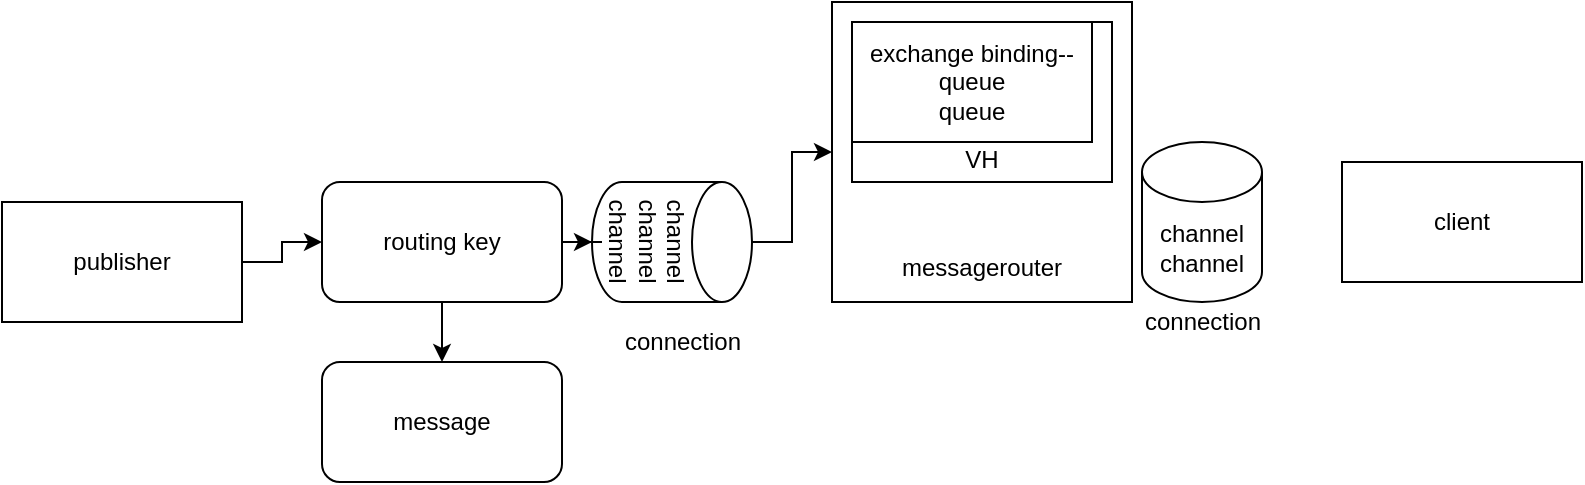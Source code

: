 <mxfile version="17.2.4" type="github">
  <diagram id="hhS3jlFNJ8hkPKQO8N54" name="Page-1">
    <mxGraphModel dx="510" dy="1440" grid="1" gridSize="10" guides="1" tooltips="1" connect="1" arrows="1" fold="1" page="1" pageScale="1" pageWidth="827" pageHeight="1169" math="0" shadow="0">
      <root>
        <mxCell id="0" />
        <mxCell id="1" parent="0" />
        <mxCell id="Y3XGHBYKEVT1RVaC8g7c-8" value="" style="edgeStyle=orthogonalEdgeStyle;rounded=0;orthogonalLoop=1;jettySize=auto;html=1;" edge="1" parent="1" source="Y3XGHBYKEVT1RVaC8g7c-1" target="Y3XGHBYKEVT1RVaC8g7c-4">
          <mxGeometry relative="1" as="geometry" />
        </mxCell>
        <mxCell id="Y3XGHBYKEVT1RVaC8g7c-1" value="publisher" style="rounded=0;whiteSpace=wrap;html=1;" vertex="1" parent="1">
          <mxGeometry x="10" y="70" width="120" height="60" as="geometry" />
        </mxCell>
        <mxCell id="Y3XGHBYKEVT1RVaC8g7c-10" value="" style="edgeStyle=orthogonalEdgeStyle;rounded=0;orthogonalLoop=1;jettySize=auto;html=1;" edge="1" parent="1" source="Y3XGHBYKEVT1RVaC8g7c-2" target="Y3XGHBYKEVT1RVaC8g7c-9">
          <mxGeometry relative="1" as="geometry" />
        </mxCell>
        <mxCell id="Y3XGHBYKEVT1RVaC8g7c-2" value="channel&lt;br&gt;channel&lt;br&gt;channel" style="shape=cylinder3;whiteSpace=wrap;html=1;boundedLbl=1;backgroundOutline=1;size=15;rotation=90;" vertex="1" parent="1">
          <mxGeometry x="315" y="50" width="60" height="80" as="geometry" />
        </mxCell>
        <mxCell id="Y3XGHBYKEVT1RVaC8g7c-6" value="" style="edgeStyle=orthogonalEdgeStyle;rounded=0;orthogonalLoop=1;jettySize=auto;html=1;" edge="1" parent="1" source="Y3XGHBYKEVT1RVaC8g7c-4" target="Y3XGHBYKEVT1RVaC8g7c-5">
          <mxGeometry relative="1" as="geometry" />
        </mxCell>
        <mxCell id="Y3XGHBYKEVT1RVaC8g7c-7" value="" style="edgeStyle=orthogonalEdgeStyle;rounded=0;orthogonalLoop=1;jettySize=auto;html=1;" edge="1" parent="1" source="Y3XGHBYKEVT1RVaC8g7c-4" target="Y3XGHBYKEVT1RVaC8g7c-2">
          <mxGeometry relative="1" as="geometry" />
        </mxCell>
        <mxCell id="Y3XGHBYKEVT1RVaC8g7c-4" value="routing key" style="rounded=1;whiteSpace=wrap;html=1;" vertex="1" parent="1">
          <mxGeometry x="170" y="60" width="120" height="60" as="geometry" />
        </mxCell>
        <mxCell id="Y3XGHBYKEVT1RVaC8g7c-5" value="message" style="rounded=1;whiteSpace=wrap;html=1;" vertex="1" parent="1">
          <mxGeometry x="170" y="150" width="120" height="60" as="geometry" />
        </mxCell>
        <mxCell id="Y3XGHBYKEVT1RVaC8g7c-9" value="&lt;br&gt;&lt;br&gt;&lt;br&gt;&lt;br&gt;&lt;br&gt;&lt;br&gt;&lt;br&gt;&lt;br&gt;messagerouter" style="whiteSpace=wrap;html=1;" vertex="1" parent="1">
          <mxGeometry x="425" y="-30" width="150" height="150" as="geometry" />
        </mxCell>
        <mxCell id="Y3XGHBYKEVT1RVaC8g7c-11" value="&lt;br&gt;&lt;br&gt;&lt;br&gt;&lt;br&gt;VH" style="rounded=0;whiteSpace=wrap;html=1;" vertex="1" parent="1">
          <mxGeometry x="435" y="-20" width="130" height="80" as="geometry" />
        </mxCell>
        <mxCell id="Y3XGHBYKEVT1RVaC8g7c-12" value="exchange binding--queue&lt;br&gt;queue" style="rounded=0;whiteSpace=wrap;html=1;" vertex="1" parent="1">
          <mxGeometry x="435" y="-20" width="120" height="60" as="geometry" />
        </mxCell>
        <mxCell id="Y3XGHBYKEVT1RVaC8g7c-13" value="channel&lt;br&gt;channel" style="shape=cylinder3;whiteSpace=wrap;html=1;boundedLbl=1;backgroundOutline=1;size=15;" vertex="1" parent="1">
          <mxGeometry x="580" y="40" width="60" height="80" as="geometry" />
        </mxCell>
        <mxCell id="Y3XGHBYKEVT1RVaC8g7c-14" value="client" style="rounded=0;whiteSpace=wrap;html=1;" vertex="1" parent="1">
          <mxGeometry x="680" y="50" width="120" height="60" as="geometry" />
        </mxCell>
        <mxCell id="Y3XGHBYKEVT1RVaC8g7c-15" value="connection" style="text;html=1;align=center;verticalAlign=middle;resizable=0;points=[];autosize=1;strokeColor=none;fillColor=none;" vertex="1" parent="1">
          <mxGeometry x="315" y="130" width="70" height="20" as="geometry" />
        </mxCell>
        <mxCell id="Y3XGHBYKEVT1RVaC8g7c-16" value="connection" style="text;html=1;align=center;verticalAlign=middle;resizable=0;points=[];autosize=1;strokeColor=none;fillColor=none;" vertex="1" parent="1">
          <mxGeometry x="575" y="120" width="70" height="20" as="geometry" />
        </mxCell>
      </root>
    </mxGraphModel>
  </diagram>
</mxfile>
